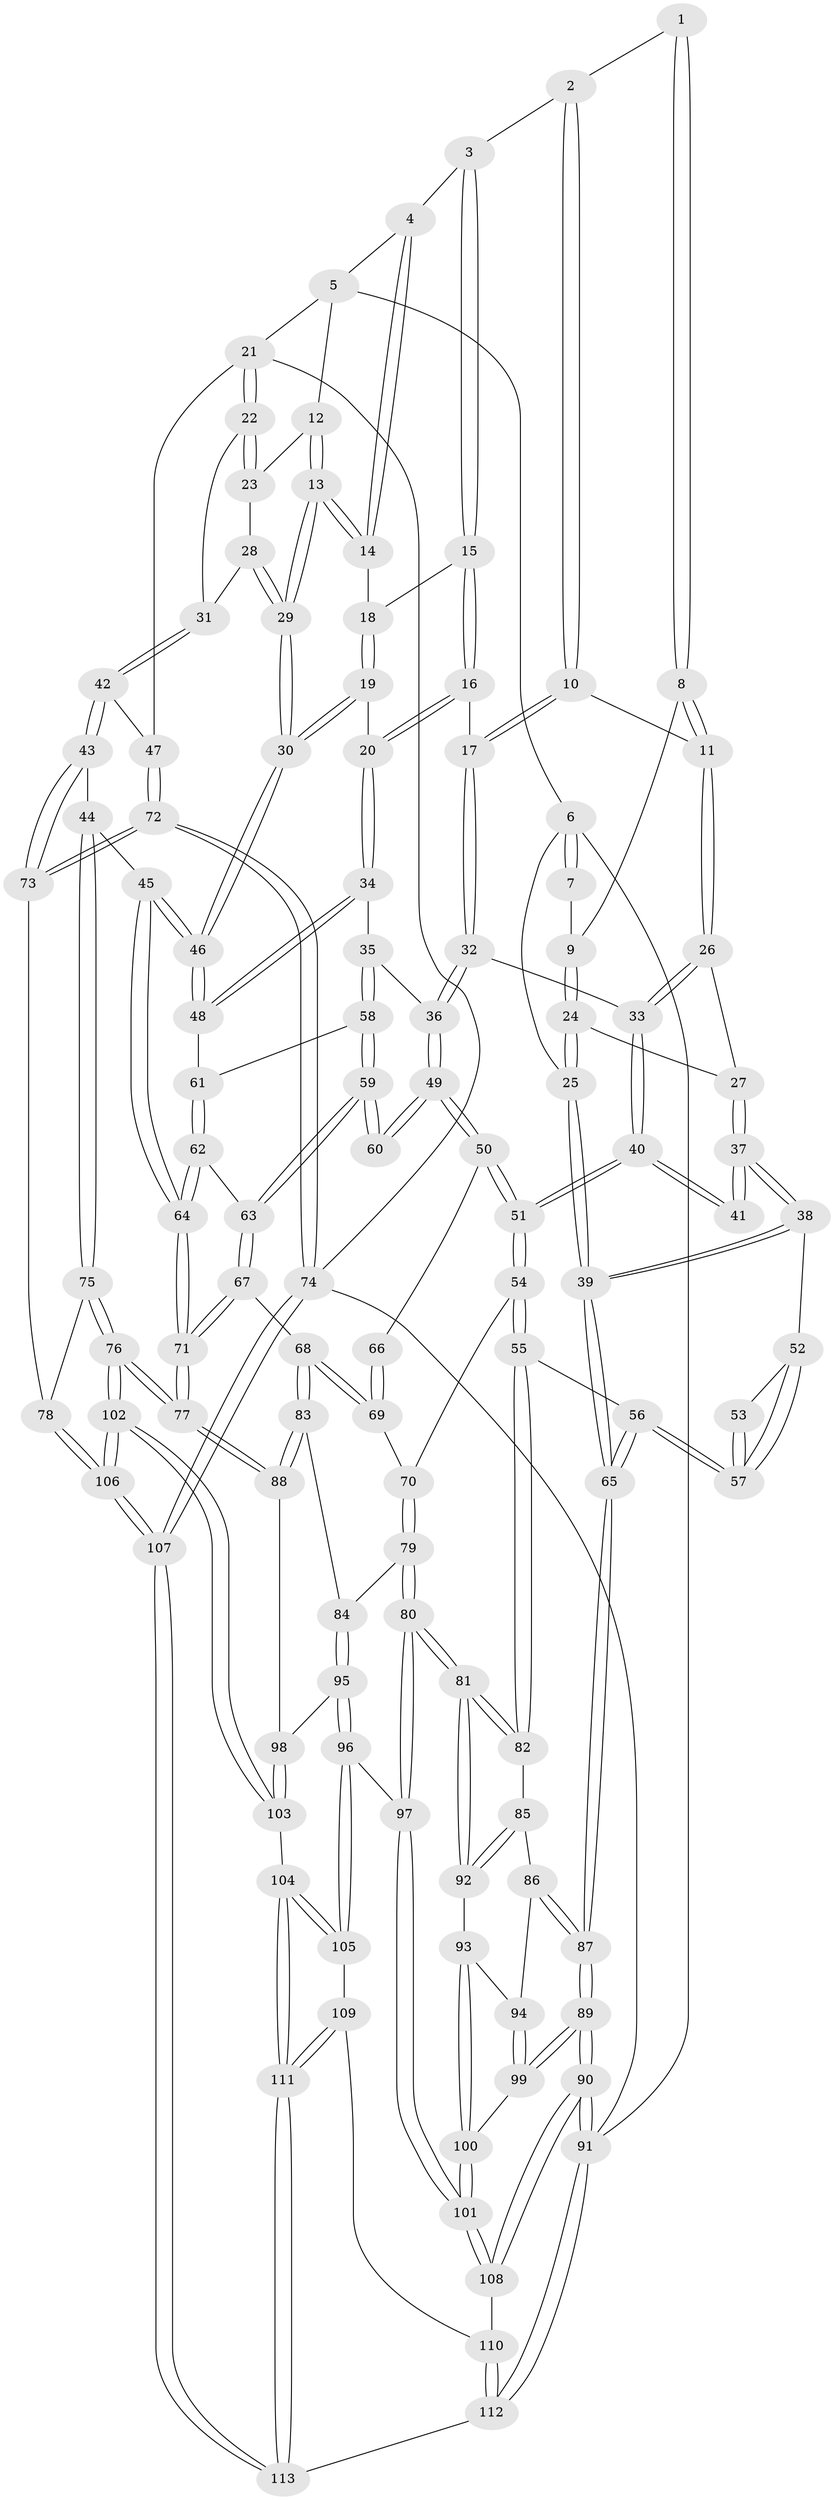 // Generated by graph-tools (version 1.1) at 2025/38/03/09/25 02:38:23]
// undirected, 113 vertices, 279 edges
graph export_dot {
graph [start="1"]
  node [color=gray90,style=filled];
  1 [pos="+0.06575641652191026+0"];
  2 [pos="+0.3566674519844115+0"];
  3 [pos="+0.5217118297312743+0"];
  4 [pos="+0.694494334085149+0"];
  5 [pos="+0.8761834314252125+0"];
  6 [pos="+0+0"];
  7 [pos="+0+0"];
  8 [pos="+0.11429641939730785+0.02901656468329496"];
  9 [pos="+0.02942472057627634+0.11042031686014454"];
  10 [pos="+0.2956920520925083+0.1377096530245283"];
  11 [pos="+0.2635072309753044+0.1419713440385291"];
  12 [pos="+0.8497227426350338+0.04826852410545372"];
  13 [pos="+0.6962338560570344+0.14044841044258774"];
  14 [pos="+0.6931537797657465+0.13282498007350665"];
  15 [pos="+0.5273955417354589+0.003344418531578086"];
  16 [pos="+0.3212315223671643+0.14880395318831466"];
  17 [pos="+0.30887891667522116+0.14683514467141232"];
  18 [pos="+0.5287931080125166+0.0073749090305276115"];
  19 [pos="+0.5121667977839613+0.18672500075829196"];
  20 [pos="+0.46898373618782024+0.20812981543587356"];
  21 [pos="+1+0.20604355203968563"];
  22 [pos="+1+0.1729940106473437"];
  23 [pos="+0.9028621359413442+0.11703672794639848"];
  24 [pos="+0.016597254337794864+0.12514542661005265"];
  25 [pos="+0+0.1475206251039531"];
  26 [pos="+0.1813188143660256+0.207171080215822"];
  27 [pos="+0.1042763751239413+0.21537170217709545"];
  28 [pos="+0.7937263810355365+0.21676584366098048"];
  29 [pos="+0.6869226029325644+0.19757435866088474"];
  30 [pos="+0.6785307087968362+0.20669637899019924"];
  31 [pos="+0.8424686601817705+0.25662281472961135"];
  32 [pos="+0.31471069260447754+0.31172345714600763"];
  33 [pos="+0.1903629209688271+0.32071979158934794"];
  34 [pos="+0.46920138827794655+0.22333798956823808"];
  35 [pos="+0.43593743045737837+0.33843982818305773"];
  36 [pos="+0.3218812259600232+0.3297009711942094"];
  37 [pos="+0.06013380305553387+0.28018997254214884"];
  38 [pos="+0+0.33426904994579437"];
  39 [pos="+0+0.3571794386151419"];
  40 [pos="+0.17630334335649586+0.3624702708287423"];
  41 [pos="+0.1160671140656973+0.3491361802816868"];
  42 [pos="+0.8738506727762673+0.3971124251919217"];
  43 [pos="+0.8263228333659247+0.4498600833976196"];
  44 [pos="+0.7786334595589697+0.44756618722622515"];
  45 [pos="+0.7162117137650569+0.4068277547594656"];
  46 [pos="+0.6715641589709989+0.34716112382641745"];
  47 [pos="+1+0.2830521953527682"];
  48 [pos="+0.5804819419886098+0.3649232513780538"];
  49 [pos="+0.31395528633525815+0.3549381480978743"];
  50 [pos="+0.2746725499354819+0.4274985540826567"];
  51 [pos="+0.2165613673964605+0.4586222725664045"];
  52 [pos="+0.05377988252766489+0.39035655638663647"];
  53 [pos="+0.1063093096170313+0.35877272852536124"];
  54 [pos="+0.1978917632242122+0.5009593821236971"];
  55 [pos="+0.18404752876472572+0.507660542032844"];
  56 [pos="+0.09850353248466676+0.484969277318633"];
  57 [pos="+0.09104330650792215+0.46321398235076205"];
  58 [pos="+0.4381360869982318+0.343576809041072"];
  59 [pos="+0.43545419236193594+0.4347892141257347"];
  60 [pos="+0.43396028705481937+0.4349209891707556"];
  61 [pos="+0.5786573465133782+0.3661187523713611"];
  62 [pos="+0.5157036745035026+0.4563922770186728"];
  63 [pos="+0.44923067528980876+0.44836639119483634"];
  64 [pos="+0.5637233242737103+0.5253965577979057"];
  65 [pos="+0+0.5619818492929011"];
  66 [pos="+0.3604407279004979+0.45353403707107703"];
  67 [pos="+0.41950529274440046+0.5684715307259938"];
  68 [pos="+0.39544010192379747+0.5744195445261762"];
  69 [pos="+0.3575371858163965+0.5531352312430491"];
  70 [pos="+0.2550825927119424+0.5467885911775014"];
  71 [pos="+0.5655203655033215+0.6388425988400713"];
  72 [pos="+1+0.6705461096431274"];
  73 [pos="+0.960148752427906+0.6616686083011492"];
  74 [pos="+1+1"];
  75 [pos="+0.637714692656956+0.6806029772920723"];
  76 [pos="+0.6122139652576806+0.6945508480621478"];
  77 [pos="+0.5921013635695052+0.6858437515219878"];
  78 [pos="+0.9364682692454281+0.6792030327952053"];
  79 [pos="+0.2665359842684268+0.5895190815050774"];
  80 [pos="+0.23508797480583632+0.74944322384829"];
  81 [pos="+0.20976171666529608+0.7323656648085557"];
  82 [pos="+0.1792298174778122+0.5188599456495429"];
  83 [pos="+0.36341344819565335+0.6512201114309939"];
  84 [pos="+0.3520986488892156+0.6650229429365593"];
  85 [pos="+0.12077010706626087+0.5985412119287965"];
  86 [pos="+0.020621054492785666+0.6301596387768429"];
  87 [pos="+0+0.6158594650082969"];
  88 [pos="+0.5730045694723781+0.6943020835360786"];
  89 [pos="+0+0.6512597352536442"];
  90 [pos="+0+1"];
  91 [pos="+0+1"];
  92 [pos="+0.1456008640512713+0.7114753868370418"];
  93 [pos="+0.1336262470408353+0.714156062914265"];
  94 [pos="+0.11616609027692804+0.7110047426207002"];
  95 [pos="+0.3304946553387485+0.7470760651871261"];
  96 [pos="+0.2758044954971862+0.7777790901882011"];
  97 [pos="+0.2448468704677619+0.7614347303767344"];
  98 [pos="+0.4542434196529852+0.7630115753383286"];
  99 [pos="+0+0.7543444695455687"];
  100 [pos="+0.06725553234836286+0.8210704692815504"];
  101 [pos="+0.08919189352033208+0.8613228169706993"];
  102 [pos="+0.692387760307518+0.9735155336051584"];
  103 [pos="+0.4488970611296127+0.9057989211183338"];
  104 [pos="+0.3669293046417911+0.9411391998712952"];
  105 [pos="+0.27851650741136547+0.798056233524605"];
  106 [pos="+0.7502342352644811+1"];
  107 [pos="+0.8171534755624513+1"];
  108 [pos="+0.08664034437492572+0.88704809376272"];
  109 [pos="+0.20192815946806783+0.9137749253309896"];
  110 [pos="+0.12791250746101082+0.9417179221871392"];
  111 [pos="+0.3348962209975403+1"];
  112 [pos="+0.1216589650934157+1"];
  113 [pos="+0.31739083611007+1"];
  1 -- 2;
  1 -- 8;
  1 -- 8;
  2 -- 3;
  2 -- 10;
  2 -- 10;
  3 -- 4;
  3 -- 15;
  3 -- 15;
  4 -- 5;
  4 -- 14;
  4 -- 14;
  5 -- 6;
  5 -- 12;
  5 -- 21;
  6 -- 7;
  6 -- 7;
  6 -- 25;
  6 -- 91;
  7 -- 9;
  8 -- 9;
  8 -- 11;
  8 -- 11;
  9 -- 24;
  9 -- 24;
  10 -- 11;
  10 -- 17;
  10 -- 17;
  11 -- 26;
  11 -- 26;
  12 -- 13;
  12 -- 13;
  12 -- 23;
  13 -- 14;
  13 -- 14;
  13 -- 29;
  13 -- 29;
  14 -- 18;
  15 -- 16;
  15 -- 16;
  15 -- 18;
  16 -- 17;
  16 -- 20;
  16 -- 20;
  17 -- 32;
  17 -- 32;
  18 -- 19;
  18 -- 19;
  19 -- 20;
  19 -- 30;
  19 -- 30;
  20 -- 34;
  20 -- 34;
  21 -- 22;
  21 -- 22;
  21 -- 47;
  21 -- 74;
  22 -- 23;
  22 -- 23;
  22 -- 31;
  23 -- 28;
  24 -- 25;
  24 -- 25;
  24 -- 27;
  25 -- 39;
  25 -- 39;
  26 -- 27;
  26 -- 33;
  26 -- 33;
  27 -- 37;
  27 -- 37;
  28 -- 29;
  28 -- 29;
  28 -- 31;
  29 -- 30;
  29 -- 30;
  30 -- 46;
  30 -- 46;
  31 -- 42;
  31 -- 42;
  32 -- 33;
  32 -- 36;
  32 -- 36;
  33 -- 40;
  33 -- 40;
  34 -- 35;
  34 -- 48;
  34 -- 48;
  35 -- 36;
  35 -- 58;
  35 -- 58;
  36 -- 49;
  36 -- 49;
  37 -- 38;
  37 -- 38;
  37 -- 41;
  37 -- 41;
  38 -- 39;
  38 -- 39;
  38 -- 52;
  39 -- 65;
  39 -- 65;
  40 -- 41;
  40 -- 41;
  40 -- 51;
  40 -- 51;
  42 -- 43;
  42 -- 43;
  42 -- 47;
  43 -- 44;
  43 -- 73;
  43 -- 73;
  44 -- 45;
  44 -- 75;
  44 -- 75;
  45 -- 46;
  45 -- 46;
  45 -- 64;
  45 -- 64;
  46 -- 48;
  46 -- 48;
  47 -- 72;
  47 -- 72;
  48 -- 61;
  49 -- 50;
  49 -- 50;
  49 -- 60;
  49 -- 60;
  50 -- 51;
  50 -- 51;
  50 -- 66;
  51 -- 54;
  51 -- 54;
  52 -- 53;
  52 -- 57;
  52 -- 57;
  53 -- 57;
  53 -- 57;
  54 -- 55;
  54 -- 55;
  54 -- 70;
  55 -- 56;
  55 -- 82;
  55 -- 82;
  56 -- 57;
  56 -- 57;
  56 -- 65;
  56 -- 65;
  58 -- 59;
  58 -- 59;
  58 -- 61;
  59 -- 60;
  59 -- 60;
  59 -- 63;
  59 -- 63;
  61 -- 62;
  61 -- 62;
  62 -- 63;
  62 -- 64;
  62 -- 64;
  63 -- 67;
  63 -- 67;
  64 -- 71;
  64 -- 71;
  65 -- 87;
  65 -- 87;
  66 -- 69;
  66 -- 69;
  67 -- 68;
  67 -- 71;
  67 -- 71;
  68 -- 69;
  68 -- 69;
  68 -- 83;
  68 -- 83;
  69 -- 70;
  70 -- 79;
  70 -- 79;
  71 -- 77;
  71 -- 77;
  72 -- 73;
  72 -- 73;
  72 -- 74;
  72 -- 74;
  73 -- 78;
  74 -- 107;
  74 -- 107;
  74 -- 91;
  75 -- 76;
  75 -- 76;
  75 -- 78;
  76 -- 77;
  76 -- 77;
  76 -- 102;
  76 -- 102;
  77 -- 88;
  77 -- 88;
  78 -- 106;
  78 -- 106;
  79 -- 80;
  79 -- 80;
  79 -- 84;
  80 -- 81;
  80 -- 81;
  80 -- 97;
  80 -- 97;
  81 -- 82;
  81 -- 82;
  81 -- 92;
  81 -- 92;
  82 -- 85;
  83 -- 84;
  83 -- 88;
  83 -- 88;
  84 -- 95;
  84 -- 95;
  85 -- 86;
  85 -- 92;
  85 -- 92;
  86 -- 87;
  86 -- 87;
  86 -- 94;
  87 -- 89;
  87 -- 89;
  88 -- 98;
  89 -- 90;
  89 -- 90;
  89 -- 99;
  89 -- 99;
  90 -- 91;
  90 -- 91;
  90 -- 108;
  90 -- 108;
  91 -- 112;
  91 -- 112;
  92 -- 93;
  93 -- 94;
  93 -- 100;
  93 -- 100;
  94 -- 99;
  94 -- 99;
  95 -- 96;
  95 -- 96;
  95 -- 98;
  96 -- 97;
  96 -- 105;
  96 -- 105;
  97 -- 101;
  97 -- 101;
  98 -- 103;
  98 -- 103;
  99 -- 100;
  100 -- 101;
  100 -- 101;
  101 -- 108;
  101 -- 108;
  102 -- 103;
  102 -- 103;
  102 -- 106;
  102 -- 106;
  103 -- 104;
  104 -- 105;
  104 -- 105;
  104 -- 111;
  104 -- 111;
  105 -- 109;
  106 -- 107;
  106 -- 107;
  107 -- 113;
  107 -- 113;
  108 -- 110;
  109 -- 110;
  109 -- 111;
  109 -- 111;
  110 -- 112;
  110 -- 112;
  111 -- 113;
  111 -- 113;
  112 -- 113;
}
